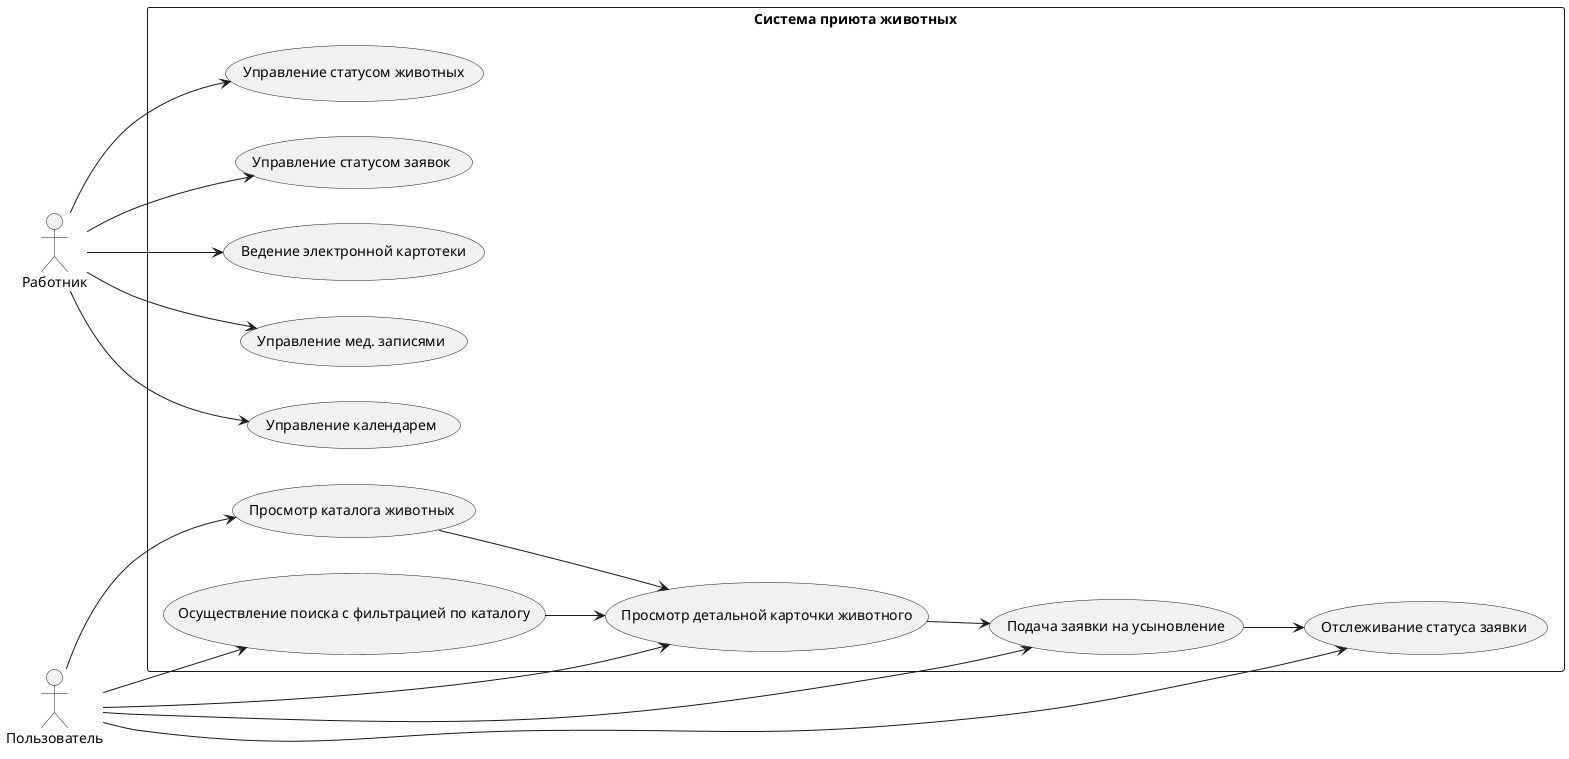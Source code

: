 @startuml
left to right direction

actor "Пользователь" as User
actor "Работник" as Employee

rectangle "Система приюта животных" {
  usecase "Просмотр каталога животных" as UC1
  usecase "Осуществление поиска с фильтрацией по каталогу" as UC2
  usecase "Просмотр детальной карточки животного" as UC3
  usecase "Подача заявки на усыновление" as UC4
  usecase "Отслеживание статуса заявки" as UC5
  
  usecase "Ведение электронной картотеки" as UC6
  usecase "Управление мед. записями" as UC7
  usecase "Управление календарем" as UC8
  usecase "Управление статусом животных" as UC9
  usecase "Управление статусом заявок" as UC10
}

User --> UC1
User --> UC2
User --> UC3
User --> UC4
User --> UC5

Employee --> UC6
Employee --> UC7
Employee --> UC8
Employee --> UC9
Employee --> UC10

UC1 --> UC3
UC2 --> UC3
UC3 --> UC4
UC4 --> UC5

@enduml